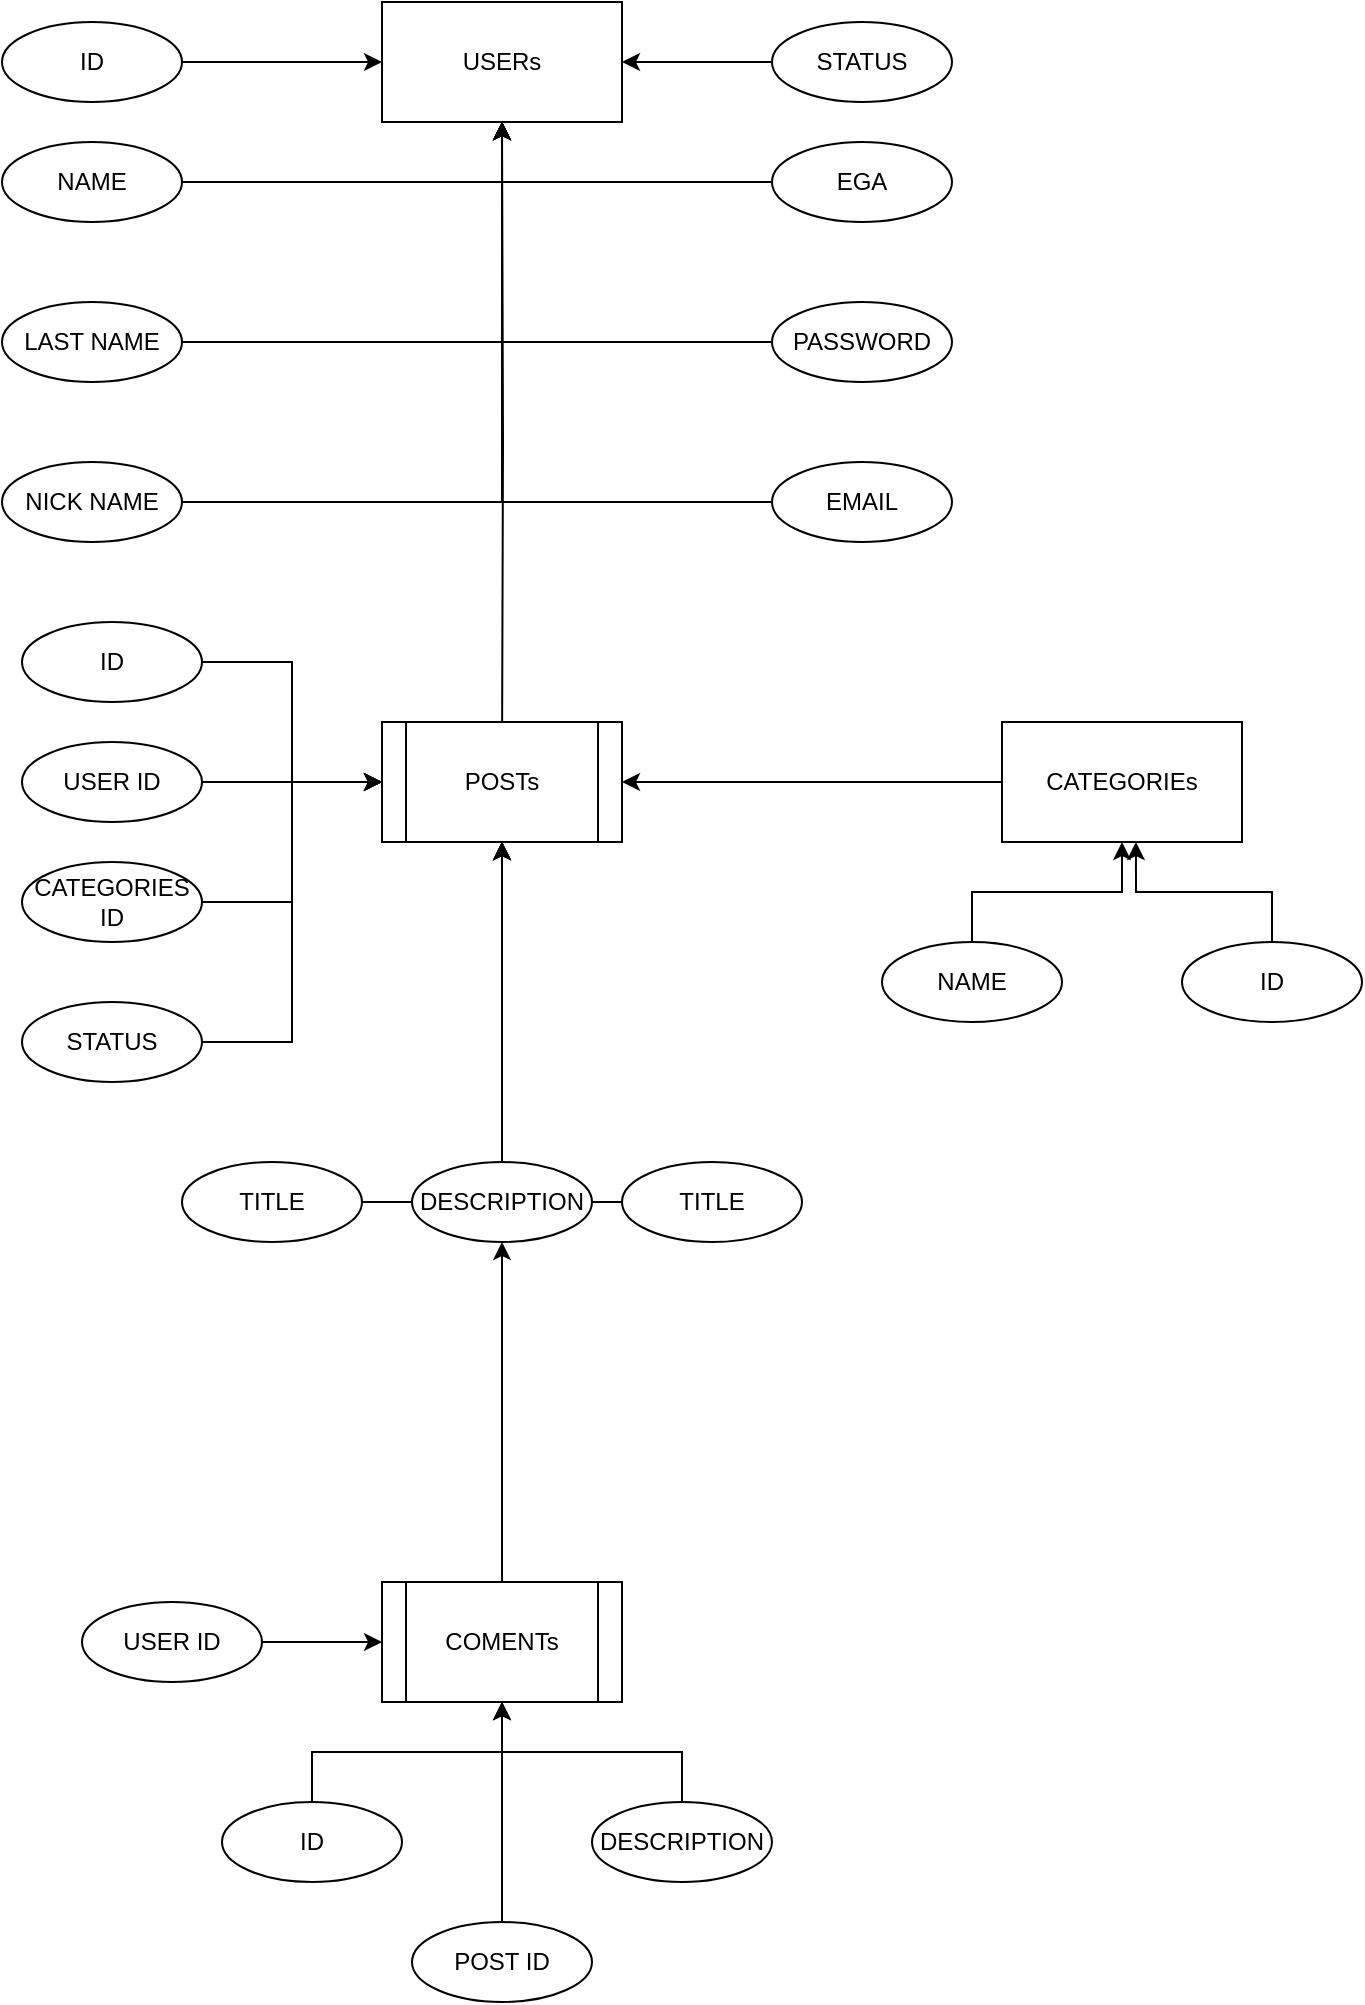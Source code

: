 <mxfile version="22.1.18" type="github">
  <diagram name="Página-1" id="rb42LFEo5janDIC5-V5k">
    <mxGraphModel dx="1434" dy="746" grid="1" gridSize="10" guides="1" tooltips="1" connect="1" arrows="1" fold="1" page="1" pageScale="1" pageWidth="827" pageHeight="1169" math="0" shadow="0">
      <root>
        <mxCell id="0" />
        <mxCell id="1" parent="0" />
        <mxCell id="3rW2R0tGbgQKoirPy5dK-25" style="edgeStyle=orthogonalEdgeStyle;rounded=0;orthogonalLoop=1;jettySize=auto;html=1;entryX=0.5;entryY=1;entryDx=0;entryDy=0;" edge="1" parent="1" target="3rW2R0tGbgQKoirPy5dK-3">
          <mxGeometry relative="1" as="geometry">
            <mxPoint x="390" y="410" as="sourcePoint" />
          </mxGeometry>
        </mxCell>
        <mxCell id="3rW2R0tGbgQKoirPy5dK-3" value="USERs" style="rounded=0;whiteSpace=wrap;html=1;" vertex="1" parent="1">
          <mxGeometry x="330" y="30" width="120" height="60" as="geometry" />
        </mxCell>
        <mxCell id="3rW2R0tGbgQKoirPy5dK-36" style="edgeStyle=orthogonalEdgeStyle;rounded=0;orthogonalLoop=1;jettySize=auto;html=1;entryX=1;entryY=0.5;entryDx=0;entryDy=0;" edge="1" parent="1" source="3rW2R0tGbgQKoirPy5dK-4" target="3rW2R0tGbgQKoirPy5dK-27">
          <mxGeometry relative="1" as="geometry" />
        </mxCell>
        <mxCell id="3rW2R0tGbgQKoirPy5dK-4" value="CATEGORIEs" style="rounded=0;whiteSpace=wrap;html=1;" vertex="1" parent="1">
          <mxGeometry x="640" y="390" width="120" height="60" as="geometry" />
        </mxCell>
        <mxCell id="3rW2R0tGbgQKoirPy5dK-13" style="edgeStyle=orthogonalEdgeStyle;rounded=0;orthogonalLoop=1;jettySize=auto;html=1;entryX=0.5;entryY=1;entryDx=0;entryDy=0;" edge="1" parent="1" source="3rW2R0tGbgQKoirPy5dK-9" target="3rW2R0tGbgQKoirPy5dK-27">
          <mxGeometry relative="1" as="geometry">
            <mxPoint x="390" y="470" as="targetPoint" />
          </mxGeometry>
        </mxCell>
        <mxCell id="3rW2R0tGbgQKoirPy5dK-7" style="edgeStyle=orthogonalEdgeStyle;rounded=0;orthogonalLoop=1;jettySize=auto;html=1;entryX=0.5;entryY=1;entryDx=0;entryDy=0;" edge="1" parent="1" source="3rW2R0tGbgQKoirPy5dK-9" target="3rW2R0tGbgQKoirPy5dK-27">
          <mxGeometry relative="1" as="geometry">
            <mxPoint x="490" y="450" as="targetPoint" />
          </mxGeometry>
        </mxCell>
        <mxCell id="3rW2R0tGbgQKoirPy5dK-61" style="edgeStyle=orthogonalEdgeStyle;rounded=0;orthogonalLoop=1;jettySize=auto;html=1;entryX=0.5;entryY=1;entryDx=0;entryDy=0;" edge="1" parent="1" source="3rW2R0tGbgQKoirPy5dK-6" target="3rW2R0tGbgQKoirPy5dK-27">
          <mxGeometry relative="1" as="geometry" />
        </mxCell>
        <mxCell id="3rW2R0tGbgQKoirPy5dK-6" value="TITLE" style="ellipse;whiteSpace=wrap;html=1;" vertex="1" parent="1">
          <mxGeometry x="230" y="610" width="90" height="40" as="geometry" />
        </mxCell>
        <mxCell id="3rW2R0tGbgQKoirPy5dK-10" style="edgeStyle=orthogonalEdgeStyle;rounded=0;orthogonalLoop=1;jettySize=auto;html=1;entryX=0.5;entryY=1;entryDx=0;entryDy=0;" edge="1" parent="1" source="3rW2R0tGbgQKoirPy5dK-9" target="3rW2R0tGbgQKoirPy5dK-27">
          <mxGeometry relative="1" as="geometry">
            <mxPoint x="390" y="470" as="targetPoint" />
          </mxGeometry>
        </mxCell>
        <mxCell id="3rW2R0tGbgQKoirPy5dK-12" style="edgeStyle=orthogonalEdgeStyle;rounded=0;orthogonalLoop=1;jettySize=auto;html=1;entryX=0.5;entryY=1;entryDx=0;entryDy=0;" edge="1" parent="1" source="3rW2R0tGbgQKoirPy5dK-11" target="3rW2R0tGbgQKoirPy5dK-27">
          <mxGeometry relative="1" as="geometry">
            <mxPoint x="390" y="470" as="targetPoint" />
            <Array as="points">
              <mxPoint x="390" y="630" />
            </Array>
          </mxGeometry>
        </mxCell>
        <mxCell id="3rW2R0tGbgQKoirPy5dK-11" value="TITLE" style="ellipse;whiteSpace=wrap;html=1;" vertex="1" parent="1">
          <mxGeometry x="450" y="610" width="90" height="40" as="geometry" />
        </mxCell>
        <mxCell id="3rW2R0tGbgQKoirPy5dK-17" style="edgeStyle=orthogonalEdgeStyle;rounded=0;orthogonalLoop=1;jettySize=auto;html=1;entryX=0.5;entryY=1;entryDx=0;entryDy=0;" edge="1" parent="1" source="3rW2R0tGbgQKoirPy5dK-15" target="3rW2R0tGbgQKoirPy5dK-9">
          <mxGeometry relative="1" as="geometry" />
        </mxCell>
        <mxCell id="3rW2R0tGbgQKoirPy5dK-15" value="COMENTs" style="shape=process;whiteSpace=wrap;html=1;backgroundOutline=1;" vertex="1" parent="1">
          <mxGeometry x="330" y="820" width="120" height="60" as="geometry" />
        </mxCell>
        <mxCell id="3rW2R0tGbgQKoirPy5dK-19" style="edgeStyle=orthogonalEdgeStyle;rounded=0;orthogonalLoop=1;jettySize=auto;html=1;entryX=0.5;entryY=1;entryDx=0;entryDy=0;" edge="1" parent="1" source="3rW2R0tGbgQKoirPy5dK-18" target="3rW2R0tGbgQKoirPy5dK-3">
          <mxGeometry relative="1" as="geometry" />
        </mxCell>
        <mxCell id="3rW2R0tGbgQKoirPy5dK-18" value="NAME" style="ellipse;whiteSpace=wrap;html=1;" vertex="1" parent="1">
          <mxGeometry x="140" y="100" width="90" height="40" as="geometry" />
        </mxCell>
        <mxCell id="3rW2R0tGbgQKoirPy5dK-24" style="edgeStyle=orthogonalEdgeStyle;rounded=0;orthogonalLoop=1;jettySize=auto;html=1;entryX=0.5;entryY=1;entryDx=0;entryDy=0;" edge="1" parent="1" source="3rW2R0tGbgQKoirPy5dK-20" target="3rW2R0tGbgQKoirPy5dK-3">
          <mxGeometry relative="1" as="geometry" />
        </mxCell>
        <mxCell id="3rW2R0tGbgQKoirPy5dK-20" value="LAST NAME" style="ellipse;whiteSpace=wrap;html=1;" vertex="1" parent="1">
          <mxGeometry x="140" y="180" width="90" height="40" as="geometry" />
        </mxCell>
        <mxCell id="3rW2R0tGbgQKoirPy5dK-23" style="edgeStyle=orthogonalEdgeStyle;rounded=0;orthogonalLoop=1;jettySize=auto;html=1;entryX=0.5;entryY=1;entryDx=0;entryDy=0;" edge="1" parent="1" source="3rW2R0tGbgQKoirPy5dK-22" target="3rW2R0tGbgQKoirPy5dK-3">
          <mxGeometry relative="1" as="geometry">
            <mxPoint x="390" y="100" as="targetPoint" />
          </mxGeometry>
        </mxCell>
        <mxCell id="3rW2R0tGbgQKoirPy5dK-22" value="NICK NAME" style="ellipse;whiteSpace=wrap;html=1;" vertex="1" parent="1">
          <mxGeometry x="140" y="260" width="90" height="40" as="geometry" />
        </mxCell>
        <mxCell id="3rW2R0tGbgQKoirPy5dK-27" value="POSTs" style="shape=process;whiteSpace=wrap;html=1;backgroundOutline=1;" vertex="1" parent="1">
          <mxGeometry x="330" y="390" width="120" height="60" as="geometry" />
        </mxCell>
        <mxCell id="3rW2R0tGbgQKoirPy5dK-29" style="edgeStyle=orthogonalEdgeStyle;rounded=0;orthogonalLoop=1;jettySize=auto;html=1;entryX=0.5;entryY=1;entryDx=0;entryDy=0;" edge="1" parent="1" source="3rW2R0tGbgQKoirPy5dK-28" target="3rW2R0tGbgQKoirPy5dK-3">
          <mxGeometry relative="1" as="geometry" />
        </mxCell>
        <mxCell id="3rW2R0tGbgQKoirPy5dK-28" value="EGA" style="ellipse;whiteSpace=wrap;html=1;" vertex="1" parent="1">
          <mxGeometry x="525" y="100" width="90" height="40" as="geometry" />
        </mxCell>
        <mxCell id="3rW2R0tGbgQKoirPy5dK-33" style="edgeStyle=orthogonalEdgeStyle;rounded=0;orthogonalLoop=1;jettySize=auto;html=1;entryX=0.5;entryY=1;entryDx=0;entryDy=0;" edge="1" parent="1" source="3rW2R0tGbgQKoirPy5dK-32" target="3rW2R0tGbgQKoirPy5dK-3">
          <mxGeometry relative="1" as="geometry" />
        </mxCell>
        <mxCell id="3rW2R0tGbgQKoirPy5dK-32" value="PASSWORD" style="ellipse;whiteSpace=wrap;html=1;" vertex="1" parent="1">
          <mxGeometry x="525" y="180" width="90" height="40" as="geometry" />
        </mxCell>
        <mxCell id="3rW2R0tGbgQKoirPy5dK-35" style="edgeStyle=orthogonalEdgeStyle;rounded=0;orthogonalLoop=1;jettySize=auto;html=1;entryX=0.5;entryY=1;entryDx=0;entryDy=0;" edge="1" parent="1" source="3rW2R0tGbgQKoirPy5dK-34" target="3rW2R0tGbgQKoirPy5dK-3">
          <mxGeometry relative="1" as="geometry" />
        </mxCell>
        <mxCell id="3rW2R0tGbgQKoirPy5dK-34" value="EMAIL" style="ellipse;whiteSpace=wrap;html=1;" vertex="1" parent="1">
          <mxGeometry x="525" y="260" width="90" height="40" as="geometry" />
        </mxCell>
        <mxCell id="3rW2R0tGbgQKoirPy5dK-37" value="NAME" style="ellipse;whiteSpace=wrap;html=1;" vertex="1" parent="1">
          <mxGeometry x="580" y="500" width="90" height="40" as="geometry" />
        </mxCell>
        <mxCell id="3rW2R0tGbgQKoirPy5dK-38" value="ID" style="ellipse;whiteSpace=wrap;html=1;" vertex="1" parent="1">
          <mxGeometry x="730" y="500" width="90" height="40" as="geometry" />
        </mxCell>
        <mxCell id="3rW2R0tGbgQKoirPy5dK-39" style="edgeStyle=orthogonalEdgeStyle;rounded=0;orthogonalLoop=1;jettySize=auto;html=1;entryX=0.558;entryY=1;entryDx=0;entryDy=0;entryPerimeter=0;" edge="1" parent="1" source="3rW2R0tGbgQKoirPy5dK-38" target="3rW2R0tGbgQKoirPy5dK-4">
          <mxGeometry relative="1" as="geometry" />
        </mxCell>
        <mxCell id="3rW2R0tGbgQKoirPy5dK-40" style="edgeStyle=orthogonalEdgeStyle;rounded=0;orthogonalLoop=1;jettySize=auto;html=1;" edge="1" parent="1" source="3rW2R0tGbgQKoirPy5dK-37" target="3rW2R0tGbgQKoirPy5dK-4">
          <mxGeometry relative="1" as="geometry" />
        </mxCell>
        <mxCell id="3rW2R0tGbgQKoirPy5dK-42" style="edgeStyle=orthogonalEdgeStyle;rounded=0;orthogonalLoop=1;jettySize=auto;html=1;entryX=0;entryY=0.5;entryDx=0;entryDy=0;" edge="1" parent="1" source="3rW2R0tGbgQKoirPy5dK-41" target="3rW2R0tGbgQKoirPy5dK-27">
          <mxGeometry relative="1" as="geometry" />
        </mxCell>
        <mxCell id="3rW2R0tGbgQKoirPy5dK-41" value="CATEGORIES ID" style="ellipse;whiteSpace=wrap;html=1;" vertex="1" parent="1">
          <mxGeometry x="150" y="460" width="90" height="40" as="geometry" />
        </mxCell>
        <mxCell id="3rW2R0tGbgQKoirPy5dK-44" style="edgeStyle=orthogonalEdgeStyle;rounded=0;orthogonalLoop=1;jettySize=auto;html=1;entryX=0;entryY=0.5;entryDx=0;entryDy=0;" edge="1" parent="1" source="3rW2R0tGbgQKoirPy5dK-43" target="3rW2R0tGbgQKoirPy5dK-27">
          <mxGeometry relative="1" as="geometry" />
        </mxCell>
        <mxCell id="3rW2R0tGbgQKoirPy5dK-43" value="ID" style="ellipse;whiteSpace=wrap;html=1;" vertex="1" parent="1">
          <mxGeometry x="150" y="340" width="90" height="40" as="geometry" />
        </mxCell>
        <mxCell id="3rW2R0tGbgQKoirPy5dK-49" style="edgeStyle=orthogonalEdgeStyle;rounded=0;orthogonalLoop=1;jettySize=auto;html=1;entryX=0.5;entryY=1;entryDx=0;entryDy=0;" edge="1" parent="1" source="3rW2R0tGbgQKoirPy5dK-48" target="3rW2R0tGbgQKoirPy5dK-15">
          <mxGeometry relative="1" as="geometry" />
        </mxCell>
        <mxCell id="3rW2R0tGbgQKoirPy5dK-48" value="ID" style="ellipse;whiteSpace=wrap;html=1;" vertex="1" parent="1">
          <mxGeometry x="250" y="930" width="90" height="40" as="geometry" />
        </mxCell>
        <mxCell id="3rW2R0tGbgQKoirPy5dK-51" style="edgeStyle=orthogonalEdgeStyle;rounded=0;orthogonalLoop=1;jettySize=auto;html=1;entryX=0.5;entryY=1;entryDx=0;entryDy=0;" edge="1" parent="1" source="3rW2R0tGbgQKoirPy5dK-50" target="3rW2R0tGbgQKoirPy5dK-15">
          <mxGeometry relative="1" as="geometry" />
        </mxCell>
        <mxCell id="3rW2R0tGbgQKoirPy5dK-50" value="DESCRIPTION" style="ellipse;whiteSpace=wrap;html=1;" vertex="1" parent="1">
          <mxGeometry x="435" y="930" width="90" height="40" as="geometry" />
        </mxCell>
        <mxCell id="3rW2R0tGbgQKoirPy5dK-53" style="edgeStyle=orthogonalEdgeStyle;rounded=0;orthogonalLoop=1;jettySize=auto;html=1;entryX=0.5;entryY=1;entryDx=0;entryDy=0;" edge="1" parent="1" source="3rW2R0tGbgQKoirPy5dK-52" target="3rW2R0tGbgQKoirPy5dK-15">
          <mxGeometry relative="1" as="geometry" />
        </mxCell>
        <mxCell id="3rW2R0tGbgQKoirPy5dK-52" value="POST ID" style="ellipse;whiteSpace=wrap;html=1;" vertex="1" parent="1">
          <mxGeometry x="345" y="990" width="90" height="40" as="geometry" />
        </mxCell>
        <mxCell id="3rW2R0tGbgQKoirPy5dK-55" style="edgeStyle=orthogonalEdgeStyle;rounded=0;orthogonalLoop=1;jettySize=auto;html=1;" edge="1" parent="1" source="3rW2R0tGbgQKoirPy5dK-54" target="3rW2R0tGbgQKoirPy5dK-15">
          <mxGeometry relative="1" as="geometry" />
        </mxCell>
        <mxCell id="3rW2R0tGbgQKoirPy5dK-54" value="USER ID" style="ellipse;whiteSpace=wrap;html=1;" vertex="1" parent="1">
          <mxGeometry x="180" y="830" width="90" height="40" as="geometry" />
        </mxCell>
        <mxCell id="3rW2R0tGbgQKoirPy5dK-57" style="edgeStyle=orthogonalEdgeStyle;rounded=0;orthogonalLoop=1;jettySize=auto;html=1;entryX=0;entryY=0.5;entryDx=0;entryDy=0;" edge="1" parent="1" source="3rW2R0tGbgQKoirPy5dK-56" target="3rW2R0tGbgQKoirPy5dK-27">
          <mxGeometry relative="1" as="geometry" />
        </mxCell>
        <mxCell id="3rW2R0tGbgQKoirPy5dK-56" value="USER ID" style="ellipse;whiteSpace=wrap;html=1;" vertex="1" parent="1">
          <mxGeometry x="150" y="400" width="90" height="40" as="geometry" />
        </mxCell>
        <mxCell id="3rW2R0tGbgQKoirPy5dK-62" style="edgeStyle=orthogonalEdgeStyle;rounded=0;orthogonalLoop=1;jettySize=auto;html=1;entryX=0;entryY=0.5;entryDx=0;entryDy=0;" edge="1" parent="1" source="3rW2R0tGbgQKoirPy5dK-58" target="3rW2R0tGbgQKoirPy5dK-27">
          <mxGeometry relative="1" as="geometry" />
        </mxCell>
        <mxCell id="3rW2R0tGbgQKoirPy5dK-58" value="STATUS" style="ellipse;whiteSpace=wrap;html=1;" vertex="1" parent="1">
          <mxGeometry x="150" y="530" width="90" height="40" as="geometry" />
        </mxCell>
        <mxCell id="3rW2R0tGbgQKoirPy5dK-9" value="DESCRIPTION" style="ellipse;whiteSpace=wrap;html=1;" vertex="1" parent="1">
          <mxGeometry x="345" y="610" width="90" height="40" as="geometry" />
        </mxCell>
        <mxCell id="3rW2R0tGbgQKoirPy5dK-64" style="edgeStyle=orthogonalEdgeStyle;rounded=0;orthogonalLoop=1;jettySize=auto;html=1;entryX=1;entryY=0.5;entryDx=0;entryDy=0;" edge="1" parent="1" source="3rW2R0tGbgQKoirPy5dK-63" target="3rW2R0tGbgQKoirPy5dK-3">
          <mxGeometry relative="1" as="geometry" />
        </mxCell>
        <mxCell id="3rW2R0tGbgQKoirPy5dK-63" value="STATUS" style="ellipse;whiteSpace=wrap;html=1;" vertex="1" parent="1">
          <mxGeometry x="525" y="40" width="90" height="40" as="geometry" />
        </mxCell>
        <mxCell id="3rW2R0tGbgQKoirPy5dK-66" style="edgeStyle=orthogonalEdgeStyle;rounded=0;orthogonalLoop=1;jettySize=auto;html=1;entryX=0;entryY=0.5;entryDx=0;entryDy=0;" edge="1" parent="1" source="3rW2R0tGbgQKoirPy5dK-65" target="3rW2R0tGbgQKoirPy5dK-3">
          <mxGeometry relative="1" as="geometry" />
        </mxCell>
        <mxCell id="3rW2R0tGbgQKoirPy5dK-65" value="ID" style="ellipse;whiteSpace=wrap;html=1;" vertex="1" parent="1">
          <mxGeometry x="140" y="40" width="90" height="40" as="geometry" />
        </mxCell>
      </root>
    </mxGraphModel>
  </diagram>
</mxfile>
